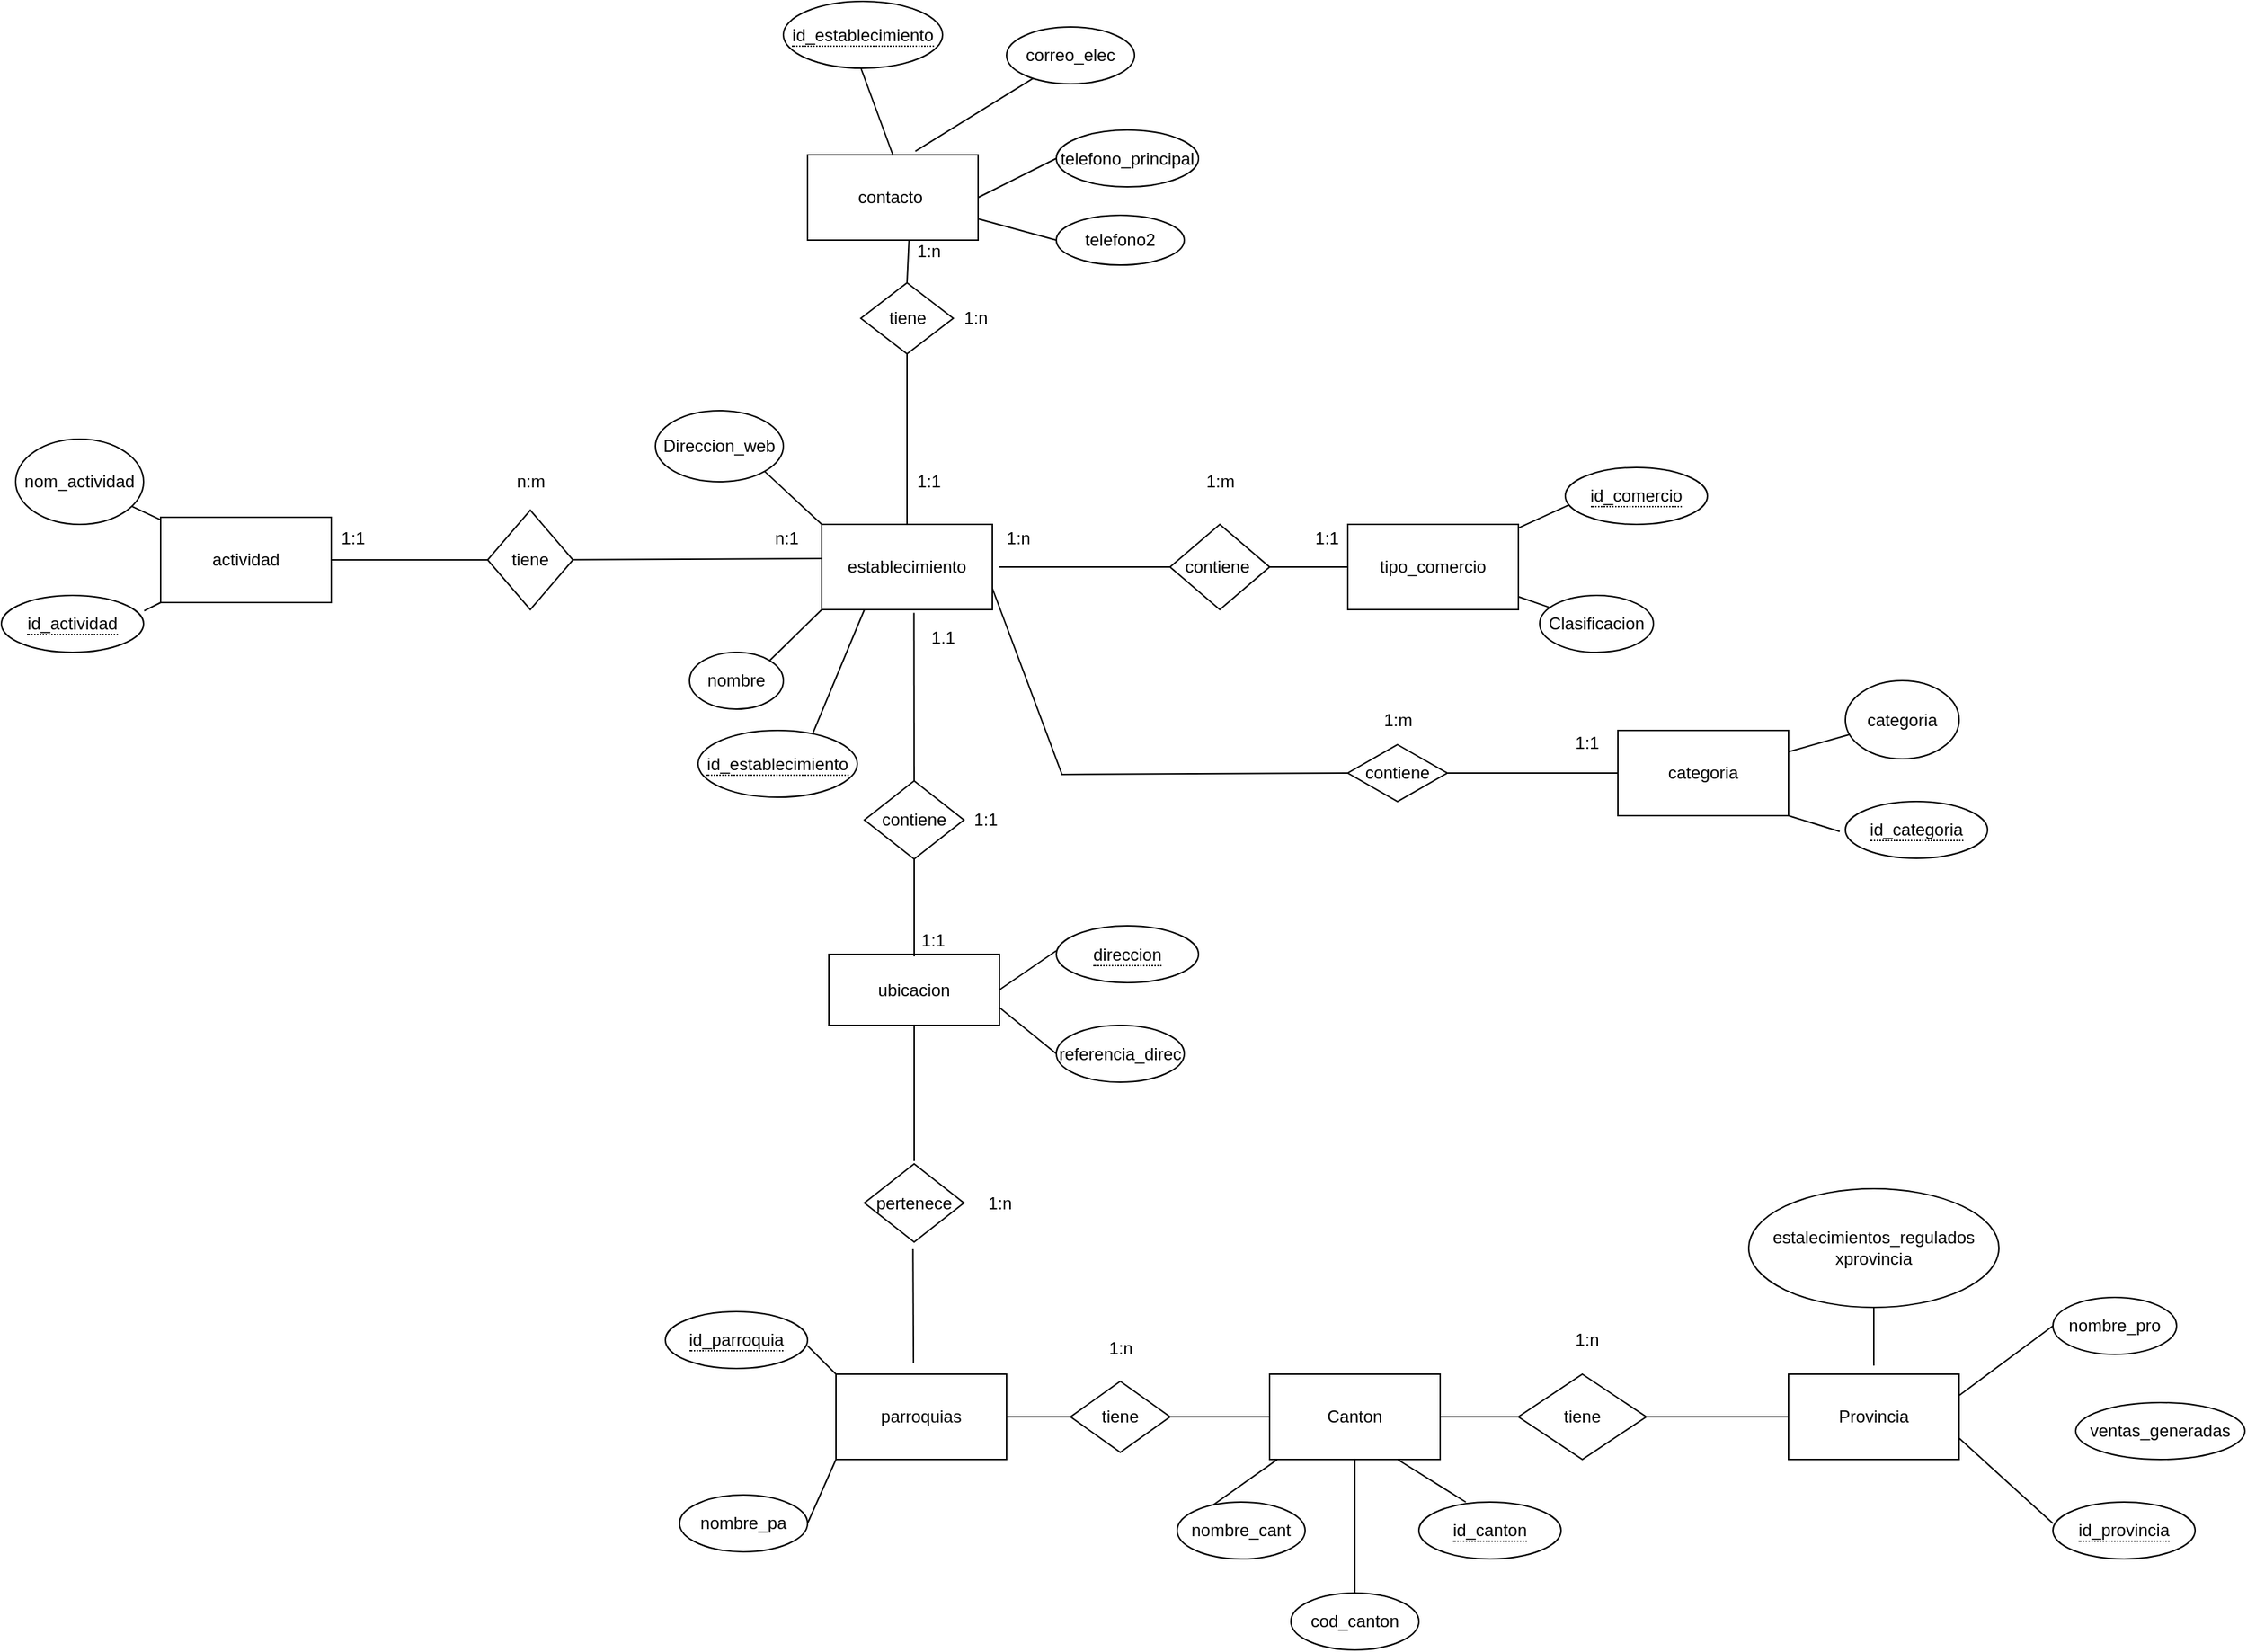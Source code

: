 <mxfile version="17.4.2" type="device"><diagram id="BtgYAFU0iC-P7c0wYiyE" name="Page-1"><mxGraphModel dx="1678" dy="1041" grid="1" gridSize="16" guides="1" tooltips="1" connect="1" arrows="1" fold="1" page="0" pageScale="1" pageWidth="827" pageHeight="1169" background="none" math="0" shadow="0"><root><mxCell id="0"/><mxCell id="1" parent="0"/><mxCell id="R-SC5a6_H726CuZ2OmlY-2" value="actividad" style="rounded=0;whiteSpace=wrap;html=1;" parent="1" vertex="1"><mxGeometry x="-90" y="155" width="120" height="60" as="geometry"/></mxCell><mxCell id="R-SC5a6_H726CuZ2OmlY-3" value="tipo_comercio" style="rounded=0;whiteSpace=wrap;html=1;" parent="1" vertex="1"><mxGeometry x="745" y="160" width="120" height="60" as="geometry"/></mxCell><mxCell id="R-SC5a6_H726CuZ2OmlY-4" value="categoria" style="rounded=0;whiteSpace=wrap;html=1;" parent="1" vertex="1"><mxGeometry x="935" y="305" width="120" height="60" as="geometry"/></mxCell><mxCell id="R-SC5a6_H726CuZ2OmlY-5" value="Provincia" style="rounded=0;whiteSpace=wrap;html=1;" parent="1" vertex="1"><mxGeometry x="1055" y="758" width="120" height="60" as="geometry"/></mxCell><mxCell id="R-SC5a6_H726CuZ2OmlY-7" value="parroquias" style="rounded=0;whiteSpace=wrap;html=1;" parent="1" vertex="1"><mxGeometry x="385" y="758" width="120" height="60" as="geometry"/></mxCell><mxCell id="R-SC5a6_H726CuZ2OmlY-10" value="contiene&amp;nbsp;" style="rhombus;whiteSpace=wrap;html=1;rounded=0;" parent="1" vertex="1"><mxGeometry x="620" y="160" width="70" height="60" as="geometry"/></mxCell><mxCell id="R-SC5a6_H726CuZ2OmlY-11" value="tiene" style="rhombus;whiteSpace=wrap;html=1;rounded=0;" parent="1" vertex="1"><mxGeometry x="550" y="763" width="70" height="50" as="geometry"/></mxCell><mxCell id="R-SC5a6_H726CuZ2OmlY-12" value="" style="endArrow=none;html=1;rounded=0;exitX=1;exitY=0.5;exitDx=0;exitDy=0;entryX=0;entryY=0.5;entryDx=0;entryDy=0;" parent="1" source="R-SC5a6_H726CuZ2OmlY-2" target="R-SC5a6_H726CuZ2OmlY-13" edge="1"><mxGeometry width="50" height="50" relative="1" as="geometry"><mxPoint x="160" y="185" as="sourcePoint"/><mxPoint x="210" y="135" as="targetPoint"/></mxGeometry></mxCell><mxCell id="R-SC5a6_H726CuZ2OmlY-13" value="tiene" style="rhombus;whiteSpace=wrap;html=1;rounded=0;" parent="1" vertex="1"><mxGeometry x="140" y="150" width="60" height="70" as="geometry"/></mxCell><mxCell id="R-SC5a6_H726CuZ2OmlY-14" value="tiene" style="rhombus;whiteSpace=wrap;html=1;rounded=0;" parent="1" vertex="1"><mxGeometry x="865" y="758" width="90" height="60" as="geometry"/></mxCell><mxCell id="R-SC5a6_H726CuZ2OmlY-15" value="" style="endArrow=none;html=1;rounded=0;exitX=0;exitY=0.5;exitDx=0;exitDy=0;" parent="1" source="R-SC5a6_H726CuZ2OmlY-5" target="R-SC5a6_H726CuZ2OmlY-14" edge="1"><mxGeometry width="50" height="50" relative="1" as="geometry"><mxPoint x="410" y="580" as="sourcePoint"/><mxPoint x="460" y="530" as="targetPoint"/></mxGeometry></mxCell><mxCell id="R-SC5a6_H726CuZ2OmlY-16" value="" style="endArrow=none;html=1;rounded=0;exitX=0;exitY=0.5;exitDx=0;exitDy=0;entryX=1;entryY=0.5;entryDx=0;entryDy=0;" parent="1" source="R-SC5a6_H726CuZ2OmlY-14" target="R-SC5a6_H726CuZ2OmlY-6" edge="1"><mxGeometry width="50" height="50" relative="1" as="geometry"><mxPoint x="470" y="590" as="sourcePoint"/><mxPoint x="520" y="540" as="targetPoint"/></mxGeometry></mxCell><mxCell id="R-SC5a6_H726CuZ2OmlY-18" value="" style="endArrow=none;html=1;rounded=0;entryX=0;entryY=0.5;entryDx=0;entryDy=0;exitX=1;exitY=0.5;exitDx=0;exitDy=0;" parent="1" source="R-SC5a6_H726CuZ2OmlY-7" target="R-SC5a6_H726CuZ2OmlY-11" edge="1"><mxGeometry width="50" height="50" relative="1" as="geometry"><mxPoint x="496" y="654" as="sourcePoint"/><mxPoint x="680" y="640" as="targetPoint"/></mxGeometry></mxCell><mxCell id="R-SC5a6_H726CuZ2OmlY-19" value="" style="endArrow=none;html=1;rounded=0;entryX=0.5;entryY=1;entryDx=0;entryDy=0;startArrow=none;" parent="1" target="R-SC5a6_H726CuZ2OmlY-67" edge="1"><mxGeometry width="50" height="50" relative="1" as="geometry"><mxPoint x="440" y="608" as="sourcePoint"/><mxPoint x="440" y="310" as="targetPoint"/></mxGeometry></mxCell><mxCell id="R-SC5a6_H726CuZ2OmlY-21" value="" style="endArrow=none;html=1;rounded=0;exitX=1;exitY=0.5;exitDx=0;exitDy=0;entryX=0;entryY=0.5;entryDx=0;entryDy=0;" parent="1" target="R-SC5a6_H726CuZ2OmlY-10" edge="1"><mxGeometry width="50" height="50" relative="1" as="geometry"><mxPoint x="500" y="190" as="sourcePoint"/><mxPoint x="600" y="250" as="targetPoint"/></mxGeometry></mxCell><mxCell id="R-SC5a6_H726CuZ2OmlY-22" value="" style="endArrow=none;html=1;rounded=0;entryX=0.008;entryY=0.425;entryDx=0;entryDy=0;entryPerimeter=0;" parent="1" source="R-SC5a6_H726CuZ2OmlY-13" edge="1"><mxGeometry width="50" height="50" relative="1" as="geometry"><mxPoint x="310" y="250" as="sourcePoint"/><mxPoint x="380.96" y="184" as="targetPoint"/></mxGeometry></mxCell><mxCell id="R-SC5a6_H726CuZ2OmlY-23" value="contiene" style="rhombus;whiteSpace=wrap;html=1;rounded=0;" parent="1" vertex="1"><mxGeometry x="745" y="315" width="70" height="40" as="geometry"/></mxCell><mxCell id="R-SC5a6_H726CuZ2OmlY-27" value="contacto&amp;nbsp;" style="rounded=0;whiteSpace=wrap;html=1;" parent="1" vertex="1"><mxGeometry x="365" y="-100" width="120" height="60" as="geometry"/></mxCell><mxCell id="R-SC5a6_H726CuZ2OmlY-28" value="telefono_principal" style="ellipse;whiteSpace=wrap;html=1;rounded=0;" parent="1" vertex="1"><mxGeometry x="540" y="-117.5" width="100" height="40" as="geometry"/></mxCell><mxCell id="R-SC5a6_H726CuZ2OmlY-29" value="telefono2" style="ellipse;whiteSpace=wrap;html=1;rounded=0;" parent="1" vertex="1"><mxGeometry x="540" y="-57.5" width="90" height="35" as="geometry"/></mxCell><mxCell id="R-SC5a6_H726CuZ2OmlY-30" value="" style="endArrow=none;html=1;rounded=0;exitX=1;exitY=0.75;exitDx=0;exitDy=0;entryX=0;entryY=0.5;entryDx=0;entryDy=0;" parent="1" source="R-SC5a6_H726CuZ2OmlY-27" target="R-SC5a6_H726CuZ2OmlY-29" edge="1"><mxGeometry width="50" height="50" relative="1" as="geometry"><mxPoint x="650" y="140" as="sourcePoint"/><mxPoint x="700" y="90" as="targetPoint"/></mxGeometry></mxCell><mxCell id="R-SC5a6_H726CuZ2OmlY-31" value="" style="endArrow=none;html=1;rounded=0;entryX=0;entryY=0.5;entryDx=0;entryDy=0;exitX=1;exitY=0.5;exitDx=0;exitDy=0;" parent="1" source="R-SC5a6_H726CuZ2OmlY-27" target="R-SC5a6_H726CuZ2OmlY-28" edge="1"><mxGeometry width="50" height="50" relative="1" as="geometry"><mxPoint x="390" y="190" as="sourcePoint"/><mxPoint x="440" y="140" as="targetPoint"/></mxGeometry></mxCell><mxCell id="R-SC5a6_H726CuZ2OmlY-33" value="tiene" style="rhombus;whiteSpace=wrap;html=1;rounded=0;" parent="1" vertex="1"><mxGeometry x="402.5" y="-10" width="65" height="50" as="geometry"/></mxCell><mxCell id="R-SC5a6_H726CuZ2OmlY-34" value="" style="endArrow=none;html=1;rounded=0;entryX=0.5;entryY=1;entryDx=0;entryDy=0;exitX=0.5;exitY=0;exitDx=0;exitDy=0;" parent="1" source="N83T4gB1zlrNtcTb0awq-1" target="R-SC5a6_H726CuZ2OmlY-33" edge="1"><mxGeometry width="50" height="50" relative="1" as="geometry"><mxPoint x="440" y="150" as="sourcePoint"/><mxPoint x="440" y="90" as="targetPoint"/></mxGeometry></mxCell><mxCell id="R-SC5a6_H726CuZ2OmlY-35" value="" style="endArrow=none;html=1;rounded=0;entryX=0.595;entryY=0.993;entryDx=0;entryDy=0;exitX=0.5;exitY=0;exitDx=0;exitDy=0;entryPerimeter=0;" parent="1" source="R-SC5a6_H726CuZ2OmlY-33" target="R-SC5a6_H726CuZ2OmlY-27" edge="1"><mxGeometry width="50" height="50" relative="1" as="geometry"><mxPoint x="390" y="190" as="sourcePoint"/><mxPoint x="440" y="140" as="targetPoint"/></mxGeometry></mxCell><mxCell id="R-SC5a6_H726CuZ2OmlY-36" value="correo_elec" style="ellipse;whiteSpace=wrap;html=1;rounded=0;" parent="1" vertex="1"><mxGeometry x="505" y="-190" width="90" height="40" as="geometry"/></mxCell><mxCell id="R-SC5a6_H726CuZ2OmlY-42" value="Direccion_web" style="ellipse;whiteSpace=wrap;html=1;rounded=0;" parent="1" vertex="1"><mxGeometry x="258" y="80" width="90" height="50" as="geometry"/></mxCell><mxCell id="R-SC5a6_H726CuZ2OmlY-43" value="" style="endArrow=none;html=1;rounded=0;exitX=1;exitY=1;exitDx=0;exitDy=0;entryX=0;entryY=0;entryDx=0;entryDy=0;" parent="1" source="R-SC5a6_H726CuZ2OmlY-42" target="N83T4gB1zlrNtcTb0awq-1" edge="1"><mxGeometry width="50" height="50" relative="1" as="geometry"><mxPoint x="61" y="320" as="sourcePoint"/><mxPoint x="370" y="220" as="targetPoint"/></mxGeometry></mxCell><mxCell id="R-SC5a6_H726CuZ2OmlY-47" value="" style="endArrow=none;html=1;rounded=0;exitX=1;exitY=0.5;exitDx=0;exitDy=0;entryX=0;entryY=0.5;entryDx=0;entryDy=0;" parent="1" source="R-SC5a6_H726CuZ2OmlY-10" target="R-SC5a6_H726CuZ2OmlY-3" edge="1"><mxGeometry width="50" height="50" relative="1" as="geometry"><mxPoint x="640" y="340" as="sourcePoint"/><mxPoint x="690" y="290" as="targetPoint"/></mxGeometry></mxCell><mxCell id="R-SC5a6_H726CuZ2OmlY-48" value="" style="endArrow=none;html=1;rounded=0;exitX=1;exitY=0.75;exitDx=0;exitDy=0;entryX=0;entryY=0.5;entryDx=0;entryDy=0;" parent="1" source="N83T4gB1zlrNtcTb0awq-1" target="R-SC5a6_H726CuZ2OmlY-23" edge="1"><mxGeometry width="50" height="50" relative="1" as="geometry"><mxPoint x="815" y="300" as="sourcePoint"/><mxPoint x="865" y="250" as="targetPoint"/><Array as="points"><mxPoint x="544" y="336"/></Array></mxGeometry></mxCell><mxCell id="R-SC5a6_H726CuZ2OmlY-49" value="" style="endArrow=none;html=1;rounded=0;exitX=1;exitY=0.5;exitDx=0;exitDy=0;entryX=0;entryY=0.5;entryDx=0;entryDy=0;" parent="1" source="R-SC5a6_H726CuZ2OmlY-23" target="R-SC5a6_H726CuZ2OmlY-4" edge="1"><mxGeometry width="50" height="50" relative="1" as="geometry"><mxPoint x="925" y="320" as="sourcePoint"/><mxPoint x="975" y="270" as="targetPoint"/></mxGeometry></mxCell><mxCell id="R-SC5a6_H726CuZ2OmlY-51" value="" style="endArrow=none;html=1;rounded=0;entryX=0.25;entryY=1;entryDx=0;entryDy=0;exitX=0.5;exitY=0;exitDx=0;exitDy=0;" parent="1" target="N83T4gB1zlrNtcTb0awq-1" edge="1"><mxGeometry width="50" height="50" relative="1" as="geometry"><mxPoint x="367.5" y="310" as="sourcePoint"/><mxPoint x="482.426" y="218.284" as="targetPoint"/></mxGeometry></mxCell><mxCell id="R-SC5a6_H726CuZ2OmlY-52" value="nombre" style="ellipse;whiteSpace=wrap;html=1;rounded=0;" parent="1" vertex="1"><mxGeometry x="282" y="250" width="66" height="40" as="geometry"/></mxCell><mxCell id="R-SC5a6_H726CuZ2OmlY-53" value="" style="endArrow=none;html=1;rounded=0;exitX=1;exitY=0;exitDx=0;exitDy=0;entryX=0;entryY=1;entryDx=0;entryDy=0;" parent="1" source="R-SC5a6_H726CuZ2OmlY-52" target="N83T4gB1zlrNtcTb0awq-1" edge="1"><mxGeometry width="50" height="50" relative="1" as="geometry"><mxPoint x="380" y="310" as="sourcePoint"/><mxPoint x="419.96" y="228" as="targetPoint"/></mxGeometry></mxCell><mxCell id="R-SC5a6_H726CuZ2OmlY-58" value="&lt;font style=&quot;vertical-align: inherit;&quot;&gt;&lt;font style=&quot;vertical-align: inherit;&quot;&gt;&lt;font style=&quot;vertical-align: inherit;&quot;&gt;&lt;font style=&quot;vertical-align: inherit;&quot;&gt;1:n&lt;/font&gt;&lt;/font&gt;&lt;/font&gt;&lt;/font&gt;" style="text;html=1;align=center;verticalAlign=middle;resizable=0;points=[];autosize=1;strokeColor=none;fillColor=none;rounded=0;" parent="1" vertex="1"><mxGeometry x="488.5" y="154" width="48" height="32" as="geometry"/></mxCell><mxCell id="R-SC5a6_H726CuZ2OmlY-67" value="ubicacion" style="rounded=0;whiteSpace=wrap;html=1;" parent="1" vertex="1"><mxGeometry x="380" y="462.5" width="120" height="50" as="geometry"/></mxCell><mxCell id="R-SC5a6_H726CuZ2OmlY-70" value="referencia_direc" style="ellipse;whiteSpace=wrap;html=1;rounded=0;" parent="1" vertex="1"><mxGeometry x="540" y="512.5" width="90" height="40" as="geometry"/></mxCell><mxCell id="R-SC5a6_H726CuZ2OmlY-71" value="" style="endArrow=none;html=1;rounded=0;entryX=0;entryY=0.5;entryDx=0;entryDy=0;exitX=1;exitY=0.5;exitDx=0;exitDy=0;" parent="1" source="R-SC5a6_H726CuZ2OmlY-67" edge="1"><mxGeometry width="50" height="50" relative="1" as="geometry"><mxPoint x="900" y="430" as="sourcePoint"/><mxPoint x="540.0" y="460" as="targetPoint"/></mxGeometry></mxCell><mxCell id="R-SC5a6_H726CuZ2OmlY-72" value="" style="endArrow=none;html=1;rounded=0;entryX=0;entryY=0.5;entryDx=0;entryDy=0;exitX=1;exitY=0.75;exitDx=0;exitDy=0;" parent="1" source="R-SC5a6_H726CuZ2OmlY-67" target="R-SC5a6_H726CuZ2OmlY-70" edge="1"><mxGeometry width="50" height="50" relative="1" as="geometry"><mxPoint x="850" y="430" as="sourcePoint"/><mxPoint x="900" y="380" as="targetPoint"/></mxGeometry></mxCell><mxCell id="R-SC5a6_H726CuZ2OmlY-74" value="1:n" style="text;html=1;align=center;verticalAlign=middle;resizable=0;points=[];autosize=1;strokeColor=none;fillColor=none;rounded=0;" parent="1" vertex="1"><mxGeometry x="485" y="627.5" width="30" height="20" as="geometry"/></mxCell><mxCell id="R-SC5a6_H726CuZ2OmlY-75" value="1:n" style="text;html=1;align=center;verticalAlign=middle;resizable=0;points=[];autosize=1;strokeColor=none;fillColor=none;rounded=0;" parent="1" vertex="1"><mxGeometry x="898" y="724" width="30" height="20" as="geometry"/></mxCell><mxCell id="R-SC5a6_H726CuZ2OmlY-76" value="nombre_pro" style="ellipse;whiteSpace=wrap;html=1;rounded=0;" parent="1" vertex="1"><mxGeometry x="1241" y="704" width="87" height="40" as="geometry"/></mxCell><mxCell id="R-SC5a6_H726CuZ2OmlY-77" value="" style="endArrow=none;html=1;rounded=0;exitX=1;exitY=0.25;exitDx=0;exitDy=0;entryX=0;entryY=0.5;entryDx=0;entryDy=0;startArrow=none;" parent="1" source="R-SC5a6_H726CuZ2OmlY-5" target="R-SC5a6_H726CuZ2OmlY-76" edge="1"><mxGeometry width="50" height="50" relative="1" as="geometry"><mxPoint x="540" y="470" as="sourcePoint"/><mxPoint x="590" y="420" as="targetPoint"/></mxGeometry></mxCell><mxCell id="R-SC5a6_H726CuZ2OmlY-78" value="" style="endArrow=none;html=1;rounded=0;exitX=1;exitY=0.75;exitDx=0;exitDy=0;entryX=0;entryY=0.5;entryDx=0;entryDy=0;" parent="1" source="R-SC5a6_H726CuZ2OmlY-5" edge="1"><mxGeometry width="50" height="50" relative="1" as="geometry"><mxPoint x="540" y="480" as="sourcePoint"/><mxPoint x="1241.0" y="863" as="targetPoint"/></mxGeometry></mxCell><mxCell id="R-SC5a6_H726CuZ2OmlY-80" value="" style="endArrow=none;html=1;rounded=0;exitX=0.75;exitY=0;exitDx=0;exitDy=0;entryX=0;entryY=0.5;entryDx=0;entryDy=0;" parent="1" source="R-SC5a6_H726CuZ2OmlY-6" target="R-SC5a6_H726CuZ2OmlY-81" edge="1"><mxGeometry width="50" height="50" relative="1" as="geometry"><mxPoint x="760" y="580" as="sourcePoint"/><mxPoint x="800" y="510" as="targetPoint"/></mxGeometry></mxCell><mxCell id="R-SC5a6_H726CuZ2OmlY-81" value="nombre_cant" style="ellipse;whiteSpace=wrap;html=1;rounded=0;" parent="1" vertex="1"><mxGeometry x="625" y="848" width="90" height="40" as="geometry"/></mxCell><mxCell id="R-SC5a6_H726CuZ2OmlY-83" value="" style="endArrow=none;html=1;rounded=0;exitX=0.75;exitY=1;exitDx=0;exitDy=0;entryX=0.5;entryY=0;entryDx=0;entryDy=0;" parent="1" source="R-SC5a6_H726CuZ2OmlY-6" edge="1"><mxGeometry width="50" height="50" relative="1" as="geometry"><mxPoint x="760" y="640" as="sourcePoint"/><mxPoint x="828" y="848" as="targetPoint"/></mxGeometry></mxCell><mxCell id="R-SC5a6_H726CuZ2OmlY-84" value="1:1" style="text;html=1;align=center;verticalAlign=middle;resizable=0;points=[];autosize=1;strokeColor=none;fillColor=none;rounded=0;" parent="1" vertex="1"><mxGeometry x="435" y="120" width="30" height="20" as="geometry"/></mxCell><mxCell id="R-SC5a6_H726CuZ2OmlY-85" value="1:n" style="text;html=1;align=center;verticalAlign=middle;resizable=0;points=[];autosize=1;strokeColor=none;fillColor=none;rounded=0;" parent="1" vertex="1"><mxGeometry x="467.5" y="5" width="30" height="20" as="geometry"/></mxCell><mxCell id="R-SC5a6_H726CuZ2OmlY-86" value="1:n" style="text;html=1;align=center;verticalAlign=middle;resizable=0;points=[];autosize=1;strokeColor=none;fillColor=none;rounded=0;" parent="1" vertex="1"><mxGeometry x="435" y="-42.5" width="30" height="20" as="geometry"/></mxCell><mxCell id="R-SC5a6_H726CuZ2OmlY-87" value="n:1" style="text;html=1;align=center;verticalAlign=middle;resizable=0;points=[];autosize=1;strokeColor=none;fillColor=none;rounded=0;" parent="1" vertex="1"><mxGeometry x="335" y="160" width="30" height="20" as="geometry"/></mxCell><mxCell id="R-SC5a6_H726CuZ2OmlY-88" value="n:m" style="text;html=1;align=center;verticalAlign=middle;resizable=0;points=[];autosize=1;strokeColor=none;fillColor=none;rounded=0;" parent="1" vertex="1"><mxGeometry x="150" y="120" width="40" height="20" as="geometry"/></mxCell><mxCell id="R-SC5a6_H726CuZ2OmlY-90" value="1:1" style="text;html=1;align=center;verticalAlign=middle;resizable=0;points=[];autosize=1;strokeColor=none;fillColor=none;rounded=0;" parent="1" vertex="1"><mxGeometry x="30" y="160" width="30" height="20" as="geometry"/></mxCell><mxCell id="R-SC5a6_H726CuZ2OmlY-94" value="1:n" style="text;html=1;align=center;verticalAlign=middle;resizable=0;points=[];autosize=1;strokeColor=none;fillColor=none;rounded=0;" parent="1" vertex="1"><mxGeometry x="570" y="730" width="30" height="20" as="geometry"/></mxCell><mxCell id="R-SC5a6_H726CuZ2OmlY-95" value="1:1" style="text;html=1;align=center;verticalAlign=middle;resizable=0;points=[];autosize=1;strokeColor=none;fillColor=none;rounded=0;" parent="1" vertex="1"><mxGeometry x="475" y="358" width="30" height="20" as="geometry"/></mxCell><mxCell id="R-SC5a6_H726CuZ2OmlY-96" value="1:1" style="text;html=1;align=center;verticalAlign=middle;resizable=0;points=[];autosize=1;strokeColor=none;fillColor=none;rounded=0;" parent="1" vertex="1"><mxGeometry x="437.5" y="442.5" width="30" height="20" as="geometry"/></mxCell><mxCell id="R-SC5a6_H726CuZ2OmlY-97" value="1.1" style="text;html=1;align=center;verticalAlign=middle;resizable=0;points=[];autosize=1;strokeColor=none;fillColor=none;rounded=0;" parent="1" vertex="1"><mxGeometry x="445" y="230" width="30" height="20" as="geometry"/></mxCell><mxCell id="R-SC5a6_H726CuZ2OmlY-98" value="nombre_pa" style="ellipse;whiteSpace=wrap;html=1;rounded=0;" parent="1" vertex="1"><mxGeometry x="275" y="843" width="90" height="40" as="geometry"/></mxCell><mxCell id="R-SC5a6_H726CuZ2OmlY-100" value="" style="endArrow=none;html=1;rounded=0;entryX=0;entryY=1;entryDx=0;entryDy=0;exitX=1;exitY=0.5;exitDx=0;exitDy=0;" parent="1" source="R-SC5a6_H726CuZ2OmlY-98" target="R-SC5a6_H726CuZ2OmlY-7" edge="1"><mxGeometry width="50" height="50" relative="1" as="geometry"><mxPoint x="290" y="430" as="sourcePoint"/><mxPoint x="590" y="700" as="targetPoint"/></mxGeometry></mxCell><mxCell id="R-SC5a6_H726CuZ2OmlY-101" value="" style="endArrow=none;html=1;rounded=0;exitX=1;exitY=0.5;exitDx=0;exitDy=0;entryX=0;entryY=0;entryDx=0;entryDy=0;" parent="1" target="R-SC5a6_H726CuZ2OmlY-7" edge="1"><mxGeometry width="50" height="50" relative="1" as="geometry"><mxPoint x="365.0" y="738" as="sourcePoint"/><mxPoint x="370" y="500" as="targetPoint"/></mxGeometry></mxCell><mxCell id="N83T4gB1zlrNtcTb0awq-1" value="establecimiento" style="rounded=0;whiteSpace=wrap;html=1;" parent="1" vertex="1"><mxGeometry x="375" y="160" width="120" height="60" as="geometry"/></mxCell><mxCell id="Z_9ICClTAJ8jGlZUqMAy-1" value="nom_actividad" style="ellipse;whiteSpace=wrap;html=1;rounded=0;" parent="1" vertex="1"><mxGeometry x="-192" y="100" width="90" height="60" as="geometry"/></mxCell><mxCell id="Z_9ICClTAJ8jGlZUqMAy-4" value="" style="endArrow=none;html=1;rounded=0;" parent="1" source="R-SC5a6_H726CuZ2OmlY-2" target="Z_9ICClTAJ8jGlZUqMAy-1" edge="1"><mxGeometry width="50" height="50" relative="1" as="geometry"><mxPoint x="65" y="100" as="sourcePoint"/><mxPoint x="385" y="150" as="targetPoint"/></mxGeometry></mxCell><mxCell id="Z_9ICClTAJ8jGlZUqMAy-5" value="" style="endArrow=none;html=1;rounded=0;" parent="1" target="R-SC5a6_H726CuZ2OmlY-2" edge="1"><mxGeometry width="50" height="50" relative="1" as="geometry"><mxPoint x="-101.589" y="220.794" as="sourcePoint"/><mxPoint x="385" y="150" as="targetPoint"/></mxGeometry></mxCell><mxCell id="Z_9ICClTAJ8jGlZUqMAy-6" value="&lt;font style=&quot;vertical-align: inherit;&quot;&gt;&lt;font style=&quot;vertical-align: inherit;&quot;&gt;categoria&lt;/font&gt;&lt;/font&gt;" style="ellipse;whiteSpace=wrap;html=1;rounded=0;" parent="1" vertex="1"><mxGeometry x="1095" y="270" width="80" height="55" as="geometry"/></mxCell><mxCell id="Z_9ICClTAJ8jGlZUqMAy-8" value="" style="endArrow=none;html=1;rounded=0;exitX=1;exitY=0.25;exitDx=0;exitDy=0;" parent="1" source="R-SC5a6_H726CuZ2OmlY-4" target="Z_9ICClTAJ8jGlZUqMAy-6" edge="1"><mxGeometry width="50" height="50" relative="1" as="geometry"><mxPoint x="1056" y="352" as="sourcePoint"/><mxPoint x="1105" y="250" as="targetPoint"/><Array as="points"/></mxGeometry></mxCell><mxCell id="Z_9ICClTAJ8jGlZUqMAy-9" value="" style="endArrow=none;html=1;rounded=0;entryX=1;entryY=1;entryDx=0;entryDy=0;" parent="1" target="R-SC5a6_H726CuZ2OmlY-4" edge="1"><mxGeometry width="50" height="50" relative="1" as="geometry"><mxPoint x="1091.035" y="376.093" as="sourcePoint"/><mxPoint x="1105" y="250" as="targetPoint"/></mxGeometry></mxCell><mxCell id="Z_9ICClTAJ8jGlZUqMAy-10" value="&lt;font style=&quot;vertical-align: inherit;&quot;&gt;&lt;font style=&quot;vertical-align: inherit;&quot;&gt;Clasificacion&lt;/font&gt;&lt;/font&gt;" style="ellipse;whiteSpace=wrap;html=1;rounded=0;" parent="1" vertex="1"><mxGeometry x="880" y="210" width="80" height="40" as="geometry"/></mxCell><mxCell id="Z_9ICClTAJ8jGlZUqMAy-12" value="" style="endArrow=none;html=1;rounded=0;" parent="1" source="R-SC5a6_H726CuZ2OmlY-3" target="Z_9ICClTAJ8jGlZUqMAy-10" edge="1"><mxGeometry width="50" height="50" relative="1" as="geometry"><mxPoint x="760" y="240" as="sourcePoint"/><mxPoint x="810" y="190" as="targetPoint"/></mxGeometry></mxCell><mxCell id="Z_9ICClTAJ8jGlZUqMAy-15" value="" style="endArrow=none;html=1;rounded=0;" parent="1" source="R-SC5a6_H726CuZ2OmlY-3" edge="1"><mxGeometry width="50" height="50" relative="1" as="geometry"><mxPoint x="760" y="240" as="sourcePoint"/><mxPoint x="906.608" y="143.566" as="targetPoint"/></mxGeometry></mxCell><mxCell id="Z_9ICClTAJ8jGlZUqMAy-18" value="" style="endArrow=none;html=1;rounded=0;entryX=0.632;entryY=-0.043;entryDx=0;entryDy=0;entryPerimeter=0;" parent="1" source="R-SC5a6_H726CuZ2OmlY-36" target="R-SC5a6_H726CuZ2OmlY-27" edge="1"><mxGeometry width="50" height="50" relative="1" as="geometry"><mxPoint x="510" y="-45" as="sourcePoint"/><mxPoint x="595.0" y="-82.5" as="targetPoint"/></mxGeometry></mxCell><mxCell id="R-SC5a6_H726CuZ2OmlY-6" value="Canton" style="rounded=0;whiteSpace=wrap;html=1;" parent="1" vertex="1"><mxGeometry x="690" y="758" width="120" height="60" as="geometry"/></mxCell><mxCell id="XvY0qlOwYChvP0szNgoA-8" value="" style="endArrow=none;html=1;rounded=0;exitX=1;exitY=0.5;exitDx=0;exitDy=0;" parent="1" source="R-SC5a6_H726CuZ2OmlY-11" target="R-SC5a6_H726CuZ2OmlY-6" edge="1"><mxGeometry width="50" height="50" relative="1" as="geometry"><mxPoint x="465" y="615" as="sourcePoint"/><mxPoint x="670" y="615" as="targetPoint"/></mxGeometry></mxCell><mxCell id="R6lDbJm1SU8mjffWpRSi-1" value="1:1" style="text;html=1;align=center;verticalAlign=middle;resizable=0;points=[];autosize=1;strokeColor=none;fillColor=none;rounded=0;" parent="1" vertex="1"><mxGeometry x="715" y="160" width="30" height="20" as="geometry"/></mxCell><mxCell id="R6lDbJm1SU8mjffWpRSi-4" value="pertenece" style="rhombus;whiteSpace=wrap;html=1;rounded=0;" parent="1" vertex="1"><mxGeometry x="405" y="610" width="70" height="55" as="geometry"/></mxCell><mxCell id="R6lDbJm1SU8mjffWpRSi-14" value="" style="endArrow=none;html=1;rounded=0;entryX=0.5;entryY=1;entryDx=0;entryDy=0;" parent="1" edge="1"><mxGeometry width="50" height="50" relative="1" as="geometry"><mxPoint x="439.5" y="750" as="sourcePoint"/><mxPoint x="439.17" y="670" as="targetPoint"/></mxGeometry></mxCell><mxCell id="Ku6dxKGeo1HP9942U2dG-2" value="" style="endArrow=none;html=1;rounded=0;entryX=0.5;entryY=1;entryDx=0;entryDy=0;startArrow=none;" parent="1" source="R-SC5a6_H726CuZ2OmlY-66" edge="1"><mxGeometry width="50" height="50" relative="1" as="geometry"><mxPoint x="440" y="464" as="sourcePoint"/><mxPoint x="439.84" y="222.25" as="targetPoint"/></mxGeometry></mxCell><mxCell id="R-SC5a6_H726CuZ2OmlY-66" value="contiene" style="rhombus;whiteSpace=wrap;html=1;rounded=0;" parent="1" vertex="1"><mxGeometry x="405" y="340.5" width="70" height="55" as="geometry"/></mxCell><mxCell id="Ku6dxKGeo1HP9942U2dG-4" value="" style="endArrow=none;html=1;rounded=0;entryX=0.5;entryY=1;entryDx=0;entryDy=0;" parent="1" target="R-SC5a6_H726CuZ2OmlY-66" edge="1"><mxGeometry width="50" height="50" relative="1" as="geometry"><mxPoint x="440.0" y="464" as="sourcePoint"/><mxPoint x="439.84" y="222.25" as="targetPoint"/></mxGeometry></mxCell><mxCell id="Ku6dxKGeo1HP9942U2dG-6" value="&lt;font style=&quot;vertical-align: inherit;&quot;&gt;&lt;font style=&quot;vertical-align: inherit;&quot;&gt;1:m&lt;/font&gt;&lt;/font&gt;" style="text;html=1;align=center;verticalAlign=middle;resizable=0;points=[];autosize=1;strokeColor=none;fillColor=none;rounded=0;" parent="1" vertex="1"><mxGeometry x="756" y="281.5" width="48" height="32" as="geometry"/></mxCell><mxCell id="Ku6dxKGeo1HP9942U2dG-7" value="&lt;font style=&quot;vertical-align: inherit;&quot;&gt;&lt;font style=&quot;vertical-align: inherit;&quot;&gt;&lt;font style=&quot;vertical-align: inherit;&quot;&gt;&lt;font style=&quot;vertical-align: inherit;&quot;&gt;&lt;font style=&quot;vertical-align: inherit;&quot;&gt;&lt;font style=&quot;vertical-align: inherit;&quot;&gt;1:1&lt;br&gt;&lt;br&gt;&lt;/font&gt;&lt;/font&gt;&lt;/font&gt;&lt;/font&gt;&lt;/font&gt;&lt;/font&gt;" style="text;html=1;align=center;verticalAlign=middle;resizable=0;points=[];autosize=1;strokeColor=none;fillColor=none;rounded=0;" parent="1" vertex="1"><mxGeometry x="889" y="297" width="48" height="48" as="geometry"/></mxCell><mxCell id="Ku6dxKGeo1HP9942U2dG-8" value="&lt;font style=&quot;vertical-align: inherit;&quot;&gt;&lt;font style=&quot;vertical-align: inherit;&quot;&gt;1:m&lt;/font&gt;&lt;/font&gt;" style="text;html=1;align=center;verticalAlign=middle;resizable=0;points=[];autosize=1;strokeColor=none;fillColor=none;rounded=0;" parent="1" vertex="1"><mxGeometry x="631" y="114" width="48" height="32" as="geometry"/></mxCell><mxCell id="Ku6dxKGeo1HP9942U2dG-11" value="" style="endArrow=none;html=1;rounded=0;entryX=0.5;entryY=0;entryDx=0;entryDy=0;exitX=0.5;exitY=1;exitDx=0;exitDy=0;" parent="1" target="R-SC5a6_H726CuZ2OmlY-27" edge="1"><mxGeometry width="50" height="50" relative="1" as="geometry"><mxPoint x="400" y="-168" as="sourcePoint"/><mxPoint x="456.84" y="-86.58" as="targetPoint"/></mxGeometry></mxCell><mxCell id="Ku6dxKGeo1HP9942U2dG-12" value="&lt;span style=&quot;border-bottom: 1px dotted&quot;&gt;&lt;font style=&quot;vertical-align: inherit;&quot;&gt;&lt;font style=&quot;vertical-align: inherit;&quot;&gt;id_provincia&lt;/font&gt;&lt;/font&gt;&lt;/span&gt;" style="ellipse;whiteSpace=wrap;html=1;align=center;" parent="1" vertex="1"><mxGeometry x="1241" y="848" width="100" height="40" as="geometry"/></mxCell><mxCell id="Ku6dxKGeo1HP9942U2dG-13" value="&lt;font style=&quot;vertical-align: inherit;&quot;&gt;&lt;font style=&quot;vertical-align: inherit;&quot;&gt;cod_canton&lt;/font&gt;&lt;/font&gt;" style="ellipse;whiteSpace=wrap;html=1;rounded=0;" parent="1" vertex="1"><mxGeometry x="705" y="912" width="90" height="40" as="geometry"/></mxCell><mxCell id="Ku6dxKGeo1HP9942U2dG-15" value="&lt;font style=&quot;vertical-align: inherit;&quot;&gt;&lt;font style=&quot;vertical-align: inherit;&quot;&gt;ventas_generadas&lt;/font&gt;&lt;/font&gt;" style="ellipse;whiteSpace=wrap;html=1;rounded=0;" parent="1" vertex="1"><mxGeometry x="1257" y="778" width="119" height="40" as="geometry"/></mxCell><mxCell id="Ku6dxKGeo1HP9942U2dG-16" value="&lt;font style=&quot;vertical-align: inherit;&quot;&gt;&lt;font style=&quot;vertical-align: inherit;&quot;&gt;&lt;font style=&quot;vertical-align: inherit;&quot;&gt;&lt;font style=&quot;vertical-align: inherit;&quot;&gt;&lt;font style=&quot;vertical-align: inherit;&quot;&gt;&lt;font style=&quot;vertical-align: inherit;&quot;&gt;estalecimientos_regulados&lt;br&gt;xprovincia&lt;/font&gt;&lt;/font&gt;&lt;/font&gt;&lt;/font&gt;&lt;/font&gt;&lt;/font&gt;" style="ellipse;whiteSpace=wrap;html=1;rounded=0;" parent="1" vertex="1"><mxGeometry x="1027" y="627.5" width="176" height="83.5" as="geometry"/></mxCell><mxCell id="Ku6dxKGeo1HP9942U2dG-17" value="" style="endArrow=none;html=1;rounded=0;entryX=0.5;entryY=1;entryDx=0;entryDy=0;startArrow=none;" parent="1" target="Ku6dxKGeo1HP9942U2dG-16" edge="1"><mxGeometry width="50" height="50" relative="1" as="geometry"><mxPoint x="1115" y="752" as="sourcePoint"/><mxPoint x="1257" y="740" as="targetPoint"/></mxGeometry></mxCell><mxCell id="Ku6dxKGeo1HP9942U2dG-18" value="&lt;span style=&quot;border-bottom: 1px dotted&quot;&gt;&lt;font style=&quot;vertical-align: inherit;&quot;&gt;&lt;font style=&quot;vertical-align: inherit;&quot;&gt;&lt;font style=&quot;vertical-align: inherit;&quot;&gt;&lt;font style=&quot;vertical-align: inherit;&quot;&gt;id_canton&lt;/font&gt;&lt;/font&gt;&lt;/font&gt;&lt;/font&gt;&lt;/span&gt;" style="ellipse;whiteSpace=wrap;html=1;align=center;" parent="1" vertex="1"><mxGeometry x="795" y="848" width="100" height="40" as="geometry"/></mxCell><mxCell id="Ku6dxKGeo1HP9942U2dG-19" value="&lt;span style=&quot;border-bottom: 1px dotted&quot;&gt;&lt;font style=&quot;vertical-align: inherit;&quot;&gt;&lt;font style=&quot;vertical-align: inherit;&quot;&gt;&lt;font style=&quot;vertical-align: inherit;&quot;&gt;&lt;font style=&quot;vertical-align: inherit;&quot;&gt;&lt;font style=&quot;vertical-align: inherit;&quot;&gt;&lt;font style=&quot;vertical-align: inherit;&quot;&gt;id_parroquia&lt;/font&gt;&lt;/font&gt;&lt;/font&gt;&lt;/font&gt;&lt;/font&gt;&lt;/font&gt;&lt;/span&gt;" style="ellipse;whiteSpace=wrap;html=1;align=center;" parent="1" vertex="1"><mxGeometry x="265" y="714" width="100" height="40" as="geometry"/></mxCell><mxCell id="Ku6dxKGeo1HP9942U2dG-20" value="&lt;span style=&quot;border-bottom: 1px dotted&quot;&gt;&lt;font style=&quot;vertical-align: inherit;&quot;&gt;&lt;font style=&quot;vertical-align: inherit;&quot;&gt;&lt;font style=&quot;vertical-align: inherit;&quot;&gt;&lt;font style=&quot;vertical-align: inherit;&quot;&gt;&lt;font style=&quot;vertical-align: inherit;&quot;&gt;&lt;font style=&quot;vertical-align: inherit;&quot;&gt;id_categoria&lt;/font&gt;&lt;/font&gt;&lt;/font&gt;&lt;/font&gt;&lt;/font&gt;&lt;/font&gt;&lt;/span&gt;" style="ellipse;whiteSpace=wrap;html=1;align=center;" parent="1" vertex="1"><mxGeometry x="1095" y="355" width="100" height="40" as="geometry"/></mxCell><mxCell id="Ku6dxKGeo1HP9942U2dG-22" value="&lt;span style=&quot;border-bottom: 1px dotted&quot;&gt;&lt;font style=&quot;vertical-align: inherit;&quot;&gt;&lt;font style=&quot;vertical-align: inherit;&quot;&gt;&lt;font style=&quot;vertical-align: inherit;&quot;&gt;&lt;font style=&quot;vertical-align: inherit;&quot;&gt;&lt;font style=&quot;vertical-align: inherit;&quot;&gt;&lt;font style=&quot;vertical-align: inherit;&quot;&gt;direccion&lt;/font&gt;&lt;/font&gt;&lt;/font&gt;&lt;/font&gt;&lt;/font&gt;&lt;/font&gt;&lt;/span&gt;" style="ellipse;whiteSpace=wrap;html=1;align=center;" parent="1" vertex="1"><mxGeometry x="540" y="442.5" width="100" height="40" as="geometry"/></mxCell><mxCell id="Ku6dxKGeo1HP9942U2dG-23" value="&lt;span style=&quot;border-bottom: 1px dotted&quot;&gt;&lt;font style=&quot;vertical-align: inherit;&quot;&gt;&lt;font style=&quot;vertical-align: inherit;&quot;&gt;&lt;font style=&quot;vertical-align: inherit;&quot;&gt;&lt;font style=&quot;vertical-align: inherit;&quot;&gt;&lt;font style=&quot;vertical-align: inherit;&quot;&gt;&lt;font style=&quot;vertical-align: inherit;&quot;&gt;id_comercio&lt;/font&gt;&lt;/font&gt;&lt;/font&gt;&lt;/font&gt;&lt;/font&gt;&lt;/font&gt;&lt;/span&gt;" style="ellipse;whiteSpace=wrap;html=1;align=center;" parent="1" vertex="1"><mxGeometry x="898" y="120" width="100" height="40" as="geometry"/></mxCell><mxCell id="Ku6dxKGeo1HP9942U2dG-25" value="&lt;span style=&quot;border-bottom: 1px dotted&quot;&gt;&lt;font style=&quot;vertical-align: inherit;&quot;&gt;&lt;font style=&quot;vertical-align: inherit;&quot;&gt;&lt;font style=&quot;vertical-align: inherit;&quot;&gt;&lt;font style=&quot;vertical-align: inherit;&quot;&gt;&lt;font style=&quot;vertical-align: inherit;&quot;&gt;&lt;font style=&quot;vertical-align: inherit;&quot;&gt;id_actividad&lt;/font&gt;&lt;/font&gt;&lt;/font&gt;&lt;/font&gt;&lt;/font&gt;&lt;/font&gt;&lt;/span&gt;" style="ellipse;whiteSpace=wrap;html=1;align=center;" parent="1" vertex="1"><mxGeometry x="-202" y="210" width="100" height="40" as="geometry"/></mxCell><mxCell id="Ku6dxKGeo1HP9942U2dG-26" value="&lt;span style=&quot;border-bottom: 1px dotted&quot;&gt;&lt;font style=&quot;vertical-align: inherit;&quot;&gt;&lt;font style=&quot;vertical-align: inherit;&quot;&gt;&lt;font style=&quot;vertical-align: inherit;&quot;&gt;&lt;font style=&quot;vertical-align: inherit;&quot;&gt;&lt;font style=&quot;vertical-align: inherit;&quot;&gt;&lt;font style=&quot;vertical-align: inherit;&quot;&gt;id_establecimiento&lt;/font&gt;&lt;/font&gt;&lt;/font&gt;&lt;/font&gt;&lt;/font&gt;&lt;/font&gt;&lt;/span&gt;" style="ellipse;whiteSpace=wrap;html=1;align=center;" parent="1" vertex="1"><mxGeometry x="288" y="305" width="112" height="47" as="geometry"/></mxCell><mxCell id="Ku6dxKGeo1HP9942U2dG-27" value="&lt;span style=&quot;border-bottom: 1px dotted&quot;&gt;&lt;font style=&quot;vertical-align: inherit;&quot;&gt;&lt;font style=&quot;vertical-align: inherit;&quot;&gt;&lt;font style=&quot;vertical-align: inherit;&quot;&gt;&lt;font style=&quot;vertical-align: inherit;&quot;&gt;&lt;font style=&quot;vertical-align: inherit;&quot;&gt;&lt;font style=&quot;vertical-align: inherit;&quot;&gt;id_establecimiento&lt;/font&gt;&lt;/font&gt;&lt;/font&gt;&lt;/font&gt;&lt;/font&gt;&lt;/font&gt;&lt;/span&gt;" style="ellipse;whiteSpace=wrap;html=1;align=center;" parent="1" vertex="1"><mxGeometry x="348" y="-208" width="112" height="47" as="geometry"/></mxCell><mxCell id="Ku6dxKGeo1HP9942U2dG-28" value="" style="endArrow=none;html=1;rounded=0;exitX=0.5;exitY=1;exitDx=0;exitDy=0;entryX=0.5;entryY=0;entryDx=0;entryDy=0;" parent="1" source="R-SC5a6_H726CuZ2OmlY-6" target="Ku6dxKGeo1HP9942U2dG-13" edge="1"><mxGeometry width="50" height="50" relative="1" as="geometry"><mxPoint x="796.0" y="834" as="sourcePoint"/><mxPoint x="844" y="864" as="targetPoint"/></mxGeometry></mxCell></root></mxGraphModel></diagram></mxfile>